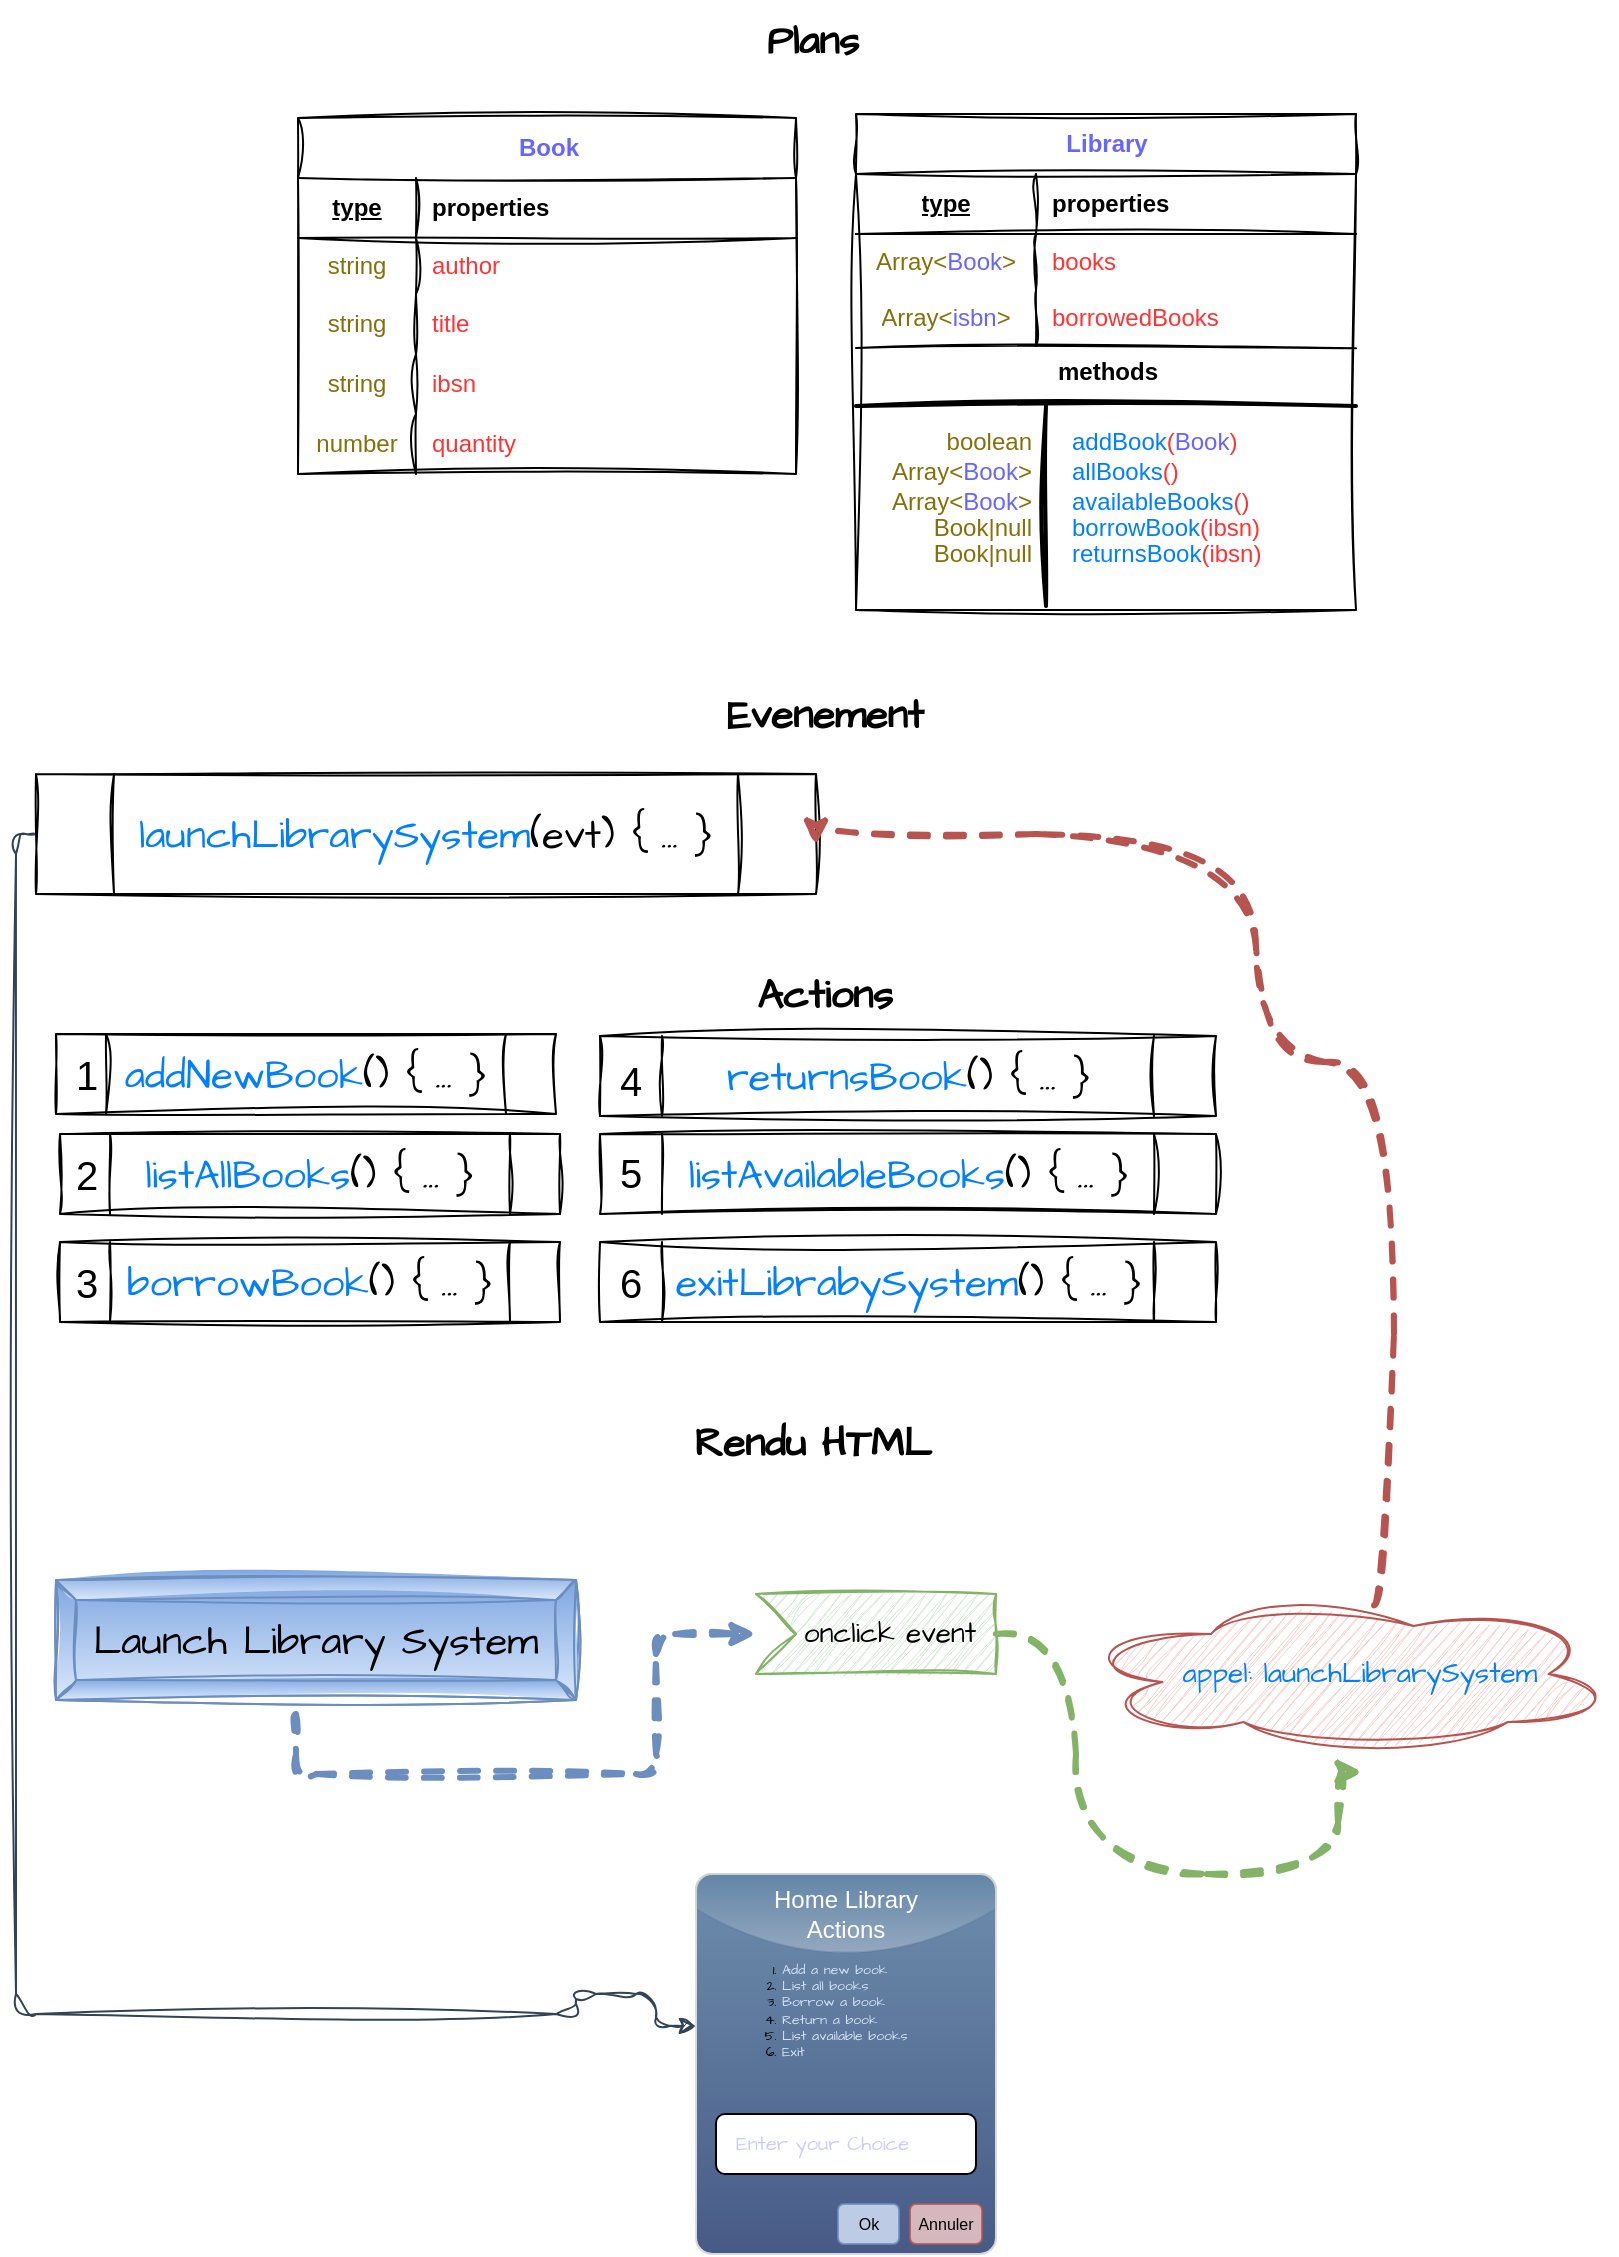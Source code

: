 <mxfile version="26.0.5">
  <diagram name="Page-1" id="LoJV06vB8Zq0_aZnyoDJ">
    <mxGraphModel dx="998" dy="1307" grid="1" gridSize="10" guides="1" tooltips="1" connect="1" arrows="1" fold="1" page="1" pageScale="1" pageWidth="827" pageHeight="1169" background="none" math="0" shadow="0">
      <root>
        <mxCell id="0" />
        <mxCell id="1" parent="0" />
        <mxCell id="UfdmuZ-kfko3vVcRpHzJ-1" value="&lt;font color=&quot;#6666ff&quot;&gt;Book&lt;/font&gt;" style="shape=table;startSize=30;container=1;collapsible=1;childLayout=tableLayout;fixedRows=1;rowLines=0;fontStyle=1;align=center;resizeLast=1;html=1;labelBackgroundColor=none;rounded=0;sketch=1;curveFitting=1;jiggle=2;movable=1;resizable=1;rotatable=1;deletable=1;editable=1;locked=0;connectable=1;" parent="1" vertex="1">
          <mxGeometry x="151" y="62" width="249" height="178" as="geometry">
            <mxRectangle x="41" y="42" width="70" height="30" as="alternateBounds" />
          </mxGeometry>
        </mxCell>
        <mxCell id="UfdmuZ-kfko3vVcRpHzJ-2" value="" style="shape=tableRow;horizontal=0;startSize=0;swimlaneHead=0;swimlaneBody=0;fillColor=none;collapsible=0;dropTarget=0;points=[[0,0.5],[1,0.5]];portConstraint=eastwest;top=0;left=0;right=0;bottom=1;labelBackgroundColor=none;rounded=0;sketch=1;curveFitting=1;jiggle=2;movable=1;resizable=1;rotatable=1;deletable=1;editable=1;locked=0;connectable=1;" parent="UfdmuZ-kfko3vVcRpHzJ-1" vertex="1">
          <mxGeometry y="30" width="249" height="30" as="geometry" />
        </mxCell>
        <mxCell id="UfdmuZ-kfko3vVcRpHzJ-3" value="type" style="shape=partialRectangle;connectable=1;fillColor=none;top=0;left=0;bottom=0;right=0;fontStyle=5;overflow=hidden;whiteSpace=wrap;html=1;labelBackgroundColor=none;rounded=0;sketch=1;curveFitting=1;jiggle=2;movable=1;resizable=1;rotatable=1;deletable=1;editable=1;locked=0;" parent="UfdmuZ-kfko3vVcRpHzJ-2" vertex="1">
          <mxGeometry width="59" height="30" as="geometry">
            <mxRectangle width="59" height="30" as="alternateBounds" />
          </mxGeometry>
        </mxCell>
        <mxCell id="UfdmuZ-kfko3vVcRpHzJ-4" value="properties" style="shape=partialRectangle;connectable=1;fillColor=none;top=0;left=0;bottom=0;right=0;align=left;spacingLeft=6;fontStyle=1;overflow=hidden;whiteSpace=wrap;html=1;labelBackgroundColor=none;rounded=0;sketch=1;curveFitting=1;jiggle=2;movable=1;resizable=1;rotatable=1;deletable=1;editable=1;locked=0;" parent="UfdmuZ-kfko3vVcRpHzJ-2" vertex="1">
          <mxGeometry x="59" width="190" height="30" as="geometry">
            <mxRectangle width="190" height="30" as="alternateBounds" />
          </mxGeometry>
        </mxCell>
        <mxCell id="UfdmuZ-kfko3vVcRpHzJ-5" value="" style="shape=tableRow;horizontal=0;startSize=0;swimlaneHead=0;swimlaneBody=0;fillColor=none;collapsible=0;dropTarget=0;points=[[0,0.5],[1,0.5]];portConstraint=eastwest;top=0;left=0;right=0;bottom=0;labelBackgroundColor=none;rounded=0;sketch=1;curveFitting=1;jiggle=2;movable=1;resizable=1;rotatable=1;deletable=1;editable=1;locked=0;connectable=1;" parent="UfdmuZ-kfko3vVcRpHzJ-1" vertex="1">
          <mxGeometry y="60" width="249" height="28" as="geometry" />
        </mxCell>
        <mxCell id="UfdmuZ-kfko3vVcRpHzJ-6" value="string" style="shape=partialRectangle;connectable=1;fillColor=none;top=0;left=0;bottom=0;right=0;editable=1;overflow=hidden;whiteSpace=wrap;html=1;labelBackgroundColor=none;rounded=0;sketch=1;curveFitting=1;jiggle=2;fontColor=#85700B;movable=1;resizable=1;rotatable=1;deletable=1;locked=0;" parent="UfdmuZ-kfko3vVcRpHzJ-5" vertex="1">
          <mxGeometry width="59" height="28" as="geometry">
            <mxRectangle width="59" height="28" as="alternateBounds" />
          </mxGeometry>
        </mxCell>
        <mxCell id="UfdmuZ-kfko3vVcRpHzJ-7" value="author" style="shape=partialRectangle;connectable=1;fillColor=none;top=0;left=0;bottom=0;right=0;align=left;spacingLeft=6;overflow=hidden;whiteSpace=wrap;html=1;labelBackgroundColor=none;rounded=0;sketch=1;curveFitting=1;jiggle=2;fontColor=#FF3333;movable=1;resizable=1;rotatable=1;deletable=1;editable=1;locked=0;" parent="UfdmuZ-kfko3vVcRpHzJ-5" vertex="1">
          <mxGeometry x="59" width="190" height="28" as="geometry">
            <mxRectangle width="190" height="28" as="alternateBounds" />
          </mxGeometry>
        </mxCell>
        <mxCell id="UfdmuZ-kfko3vVcRpHzJ-8" value="" style="shape=tableRow;horizontal=0;startSize=0;swimlaneHead=0;swimlaneBody=0;fillColor=none;collapsible=0;dropTarget=0;points=[[0,0.5],[1,0.5]];portConstraint=eastwest;top=0;left=0;right=0;bottom=0;labelBackgroundColor=none;rounded=0;sketch=1;curveFitting=1;jiggle=2;movable=1;resizable=1;rotatable=1;deletable=1;editable=1;locked=0;connectable=1;" parent="UfdmuZ-kfko3vVcRpHzJ-1" vertex="1">
          <mxGeometry y="88" width="249" height="30" as="geometry" />
        </mxCell>
        <mxCell id="UfdmuZ-kfko3vVcRpHzJ-9" value="string" style="shape=partialRectangle;connectable=1;fillColor=none;top=0;left=0;bottom=0;right=0;editable=1;overflow=hidden;whiteSpace=wrap;html=1;labelBackgroundColor=none;rounded=0;sketch=1;curveFitting=1;jiggle=2;fontColor=#85700B;movable=1;resizable=1;rotatable=1;deletable=1;locked=0;" parent="UfdmuZ-kfko3vVcRpHzJ-8" vertex="1">
          <mxGeometry width="59" height="30" as="geometry">
            <mxRectangle width="59" height="30" as="alternateBounds" />
          </mxGeometry>
        </mxCell>
        <mxCell id="UfdmuZ-kfko3vVcRpHzJ-10" value="title" style="shape=partialRectangle;connectable=1;fillColor=none;top=0;left=0;bottom=0;right=0;align=left;spacingLeft=6;overflow=hidden;whiteSpace=wrap;html=1;labelBackgroundColor=none;rounded=0;sketch=1;curveFitting=1;jiggle=2;fontColor=#FF3333;movable=1;resizable=1;rotatable=1;deletable=1;editable=1;locked=0;" parent="UfdmuZ-kfko3vVcRpHzJ-8" vertex="1">
          <mxGeometry x="59" width="190" height="30" as="geometry">
            <mxRectangle width="190" height="30" as="alternateBounds" />
          </mxGeometry>
        </mxCell>
        <mxCell id="UfdmuZ-kfko3vVcRpHzJ-11" value="" style="shape=tableRow;horizontal=0;startSize=0;swimlaneHead=0;swimlaneBody=0;fillColor=none;collapsible=0;dropTarget=0;points=[[0,0.5],[1,0.5]];portConstraint=eastwest;top=0;left=0;right=0;bottom=0;labelBackgroundColor=none;rounded=0;sketch=1;curveFitting=1;jiggle=2;movable=1;resizable=1;rotatable=1;deletable=1;editable=1;locked=0;connectable=1;" parent="UfdmuZ-kfko3vVcRpHzJ-1" vertex="1">
          <mxGeometry y="118" width="249" height="30" as="geometry" />
        </mxCell>
        <mxCell id="UfdmuZ-kfko3vVcRpHzJ-12" value="string" style="shape=partialRectangle;connectable=1;fillColor=none;top=0;left=0;bottom=0;right=0;editable=1;overflow=hidden;whiteSpace=wrap;html=1;labelBackgroundColor=none;rounded=0;sketch=1;curveFitting=1;jiggle=2;fontColor=#85700B;movable=1;resizable=1;rotatable=1;deletable=1;locked=0;" parent="UfdmuZ-kfko3vVcRpHzJ-11" vertex="1">
          <mxGeometry width="59" height="30" as="geometry">
            <mxRectangle width="59" height="30" as="alternateBounds" />
          </mxGeometry>
        </mxCell>
        <mxCell id="UfdmuZ-kfko3vVcRpHzJ-13" value="ibsn" style="shape=partialRectangle;connectable=1;fillColor=none;top=0;left=0;bottom=0;right=0;align=left;spacingLeft=6;overflow=hidden;whiteSpace=wrap;html=1;labelBackgroundColor=none;rounded=0;sketch=1;curveFitting=1;jiggle=2;fontColor=#FF3333;movable=1;resizable=1;rotatable=1;deletable=1;editable=1;locked=0;" parent="UfdmuZ-kfko3vVcRpHzJ-11" vertex="1">
          <mxGeometry x="59" width="190" height="30" as="geometry">
            <mxRectangle width="190" height="30" as="alternateBounds" />
          </mxGeometry>
        </mxCell>
        <mxCell id="_KzcsDqLBfkPiRLrWXV--6" style="shape=tableRow;horizontal=0;startSize=0;swimlaneHead=0;swimlaneBody=0;fillColor=none;collapsible=0;dropTarget=0;points=[[0,0.5],[1,0.5]];portConstraint=eastwest;top=0;left=0;right=0;bottom=0;labelBackgroundColor=none;rounded=0;sketch=1;curveFitting=1;jiggle=2;movable=1;resizable=1;rotatable=1;deletable=1;editable=1;locked=0;connectable=1;" parent="UfdmuZ-kfko3vVcRpHzJ-1" vertex="1">
          <mxGeometry y="148" width="249" height="30" as="geometry" />
        </mxCell>
        <mxCell id="_KzcsDqLBfkPiRLrWXV--7" value="number" style="shape=partialRectangle;connectable=1;fillColor=none;top=0;left=0;bottom=0;right=0;editable=1;overflow=hidden;whiteSpace=wrap;html=1;labelBackgroundColor=none;rounded=0;sketch=1;curveFitting=1;jiggle=2;fontColor=#85700B;movable=1;resizable=1;rotatable=1;deletable=1;locked=0;" parent="_KzcsDqLBfkPiRLrWXV--6" vertex="1">
          <mxGeometry width="59" height="30" as="geometry">
            <mxRectangle width="59" height="30" as="alternateBounds" />
          </mxGeometry>
        </mxCell>
        <mxCell id="_KzcsDqLBfkPiRLrWXV--8" value="quantity" style="shape=partialRectangle;connectable=1;fillColor=none;top=0;left=0;bottom=0;right=0;align=left;spacingLeft=6;overflow=hidden;whiteSpace=wrap;html=1;labelBackgroundColor=none;rounded=0;sketch=1;curveFitting=1;jiggle=2;fontColor=#FF3333;movable=1;resizable=1;rotatable=1;deletable=1;editable=1;locked=0;" parent="_KzcsDqLBfkPiRLrWXV--6" vertex="1">
          <mxGeometry x="59" width="190" height="30" as="geometry">
            <mxRectangle width="190" height="30" as="alternateBounds" />
          </mxGeometry>
        </mxCell>
        <mxCell id="UfdmuZ-kfko3vVcRpHzJ-14" value="&lt;font color=&quot;#6666ff&quot;&gt;Library&lt;/font&gt;" style="shape=table;startSize=30;container=1;collapsible=1;childLayout=tableLayout;fixedRows=1;rowLines=0;fontStyle=1;align=center;resizeLast=1;html=1;labelBackgroundColor=none;rounded=0;sketch=1;curveFitting=1;jiggle=2;movable=1;resizable=1;rotatable=1;deletable=1;editable=1;locked=0;connectable=1;" parent="1" vertex="1">
          <mxGeometry x="430" y="60" width="250" height="248" as="geometry">
            <mxRectangle x="41" y="42" width="70" height="30" as="alternateBounds" />
          </mxGeometry>
        </mxCell>
        <mxCell id="UfdmuZ-kfko3vVcRpHzJ-15" value="" style="shape=tableRow;horizontal=0;startSize=0;swimlaneHead=0;swimlaneBody=0;fillColor=none;collapsible=0;dropTarget=0;points=[[0,0.5],[1,0.5]];portConstraint=eastwest;top=0;left=0;right=0;bottom=1;labelBackgroundColor=none;rounded=0;sketch=1;curveFitting=1;jiggle=2;movable=1;resizable=1;rotatable=1;deletable=1;editable=1;locked=0;connectable=1;" parent="UfdmuZ-kfko3vVcRpHzJ-14" vertex="1">
          <mxGeometry y="30" width="250" height="30" as="geometry" />
        </mxCell>
        <mxCell id="UfdmuZ-kfko3vVcRpHzJ-16" value="type" style="shape=partialRectangle;connectable=1;fillColor=none;top=0;left=0;bottom=0;right=0;fontStyle=5;overflow=hidden;whiteSpace=wrap;html=1;labelBackgroundColor=none;rounded=0;sketch=1;curveFitting=1;jiggle=2;movable=1;resizable=1;rotatable=1;deletable=1;editable=1;locked=0;" parent="UfdmuZ-kfko3vVcRpHzJ-15" vertex="1">
          <mxGeometry width="90" height="30" as="geometry">
            <mxRectangle width="90" height="30" as="alternateBounds" />
          </mxGeometry>
        </mxCell>
        <mxCell id="UfdmuZ-kfko3vVcRpHzJ-17" value="properties" style="shape=partialRectangle;connectable=1;fillColor=none;top=0;left=0;bottom=0;right=0;align=left;spacingLeft=6;fontStyle=1;overflow=hidden;whiteSpace=wrap;html=1;labelBackgroundColor=none;rounded=0;sketch=1;curveFitting=1;jiggle=2;movable=1;resizable=1;rotatable=1;deletable=1;editable=1;locked=0;" parent="UfdmuZ-kfko3vVcRpHzJ-15" vertex="1">
          <mxGeometry x="90" width="160" height="30" as="geometry">
            <mxRectangle width="160" height="30" as="alternateBounds" />
          </mxGeometry>
        </mxCell>
        <mxCell id="UfdmuZ-kfko3vVcRpHzJ-18" value="" style="shape=tableRow;horizontal=0;startSize=0;swimlaneHead=0;swimlaneBody=0;fillColor=none;collapsible=0;dropTarget=0;points=[[0,0.5],[1,0.5]];portConstraint=eastwest;top=0;left=0;right=0;bottom=0;labelBackgroundColor=none;rounded=0;sketch=1;curveFitting=1;jiggle=2;movable=1;resizable=1;rotatable=1;deletable=1;editable=1;locked=0;connectable=1;" parent="UfdmuZ-kfko3vVcRpHzJ-14" vertex="1">
          <mxGeometry y="60" width="250" height="28" as="geometry" />
        </mxCell>
        <mxCell id="UfdmuZ-kfko3vVcRpHzJ-19" value="&lt;font color=&quot;#85700b&quot;&gt;Array&amp;lt;&lt;/font&gt;&lt;font color=&quot;#6666ff&quot;&gt;Book&lt;/font&gt;&lt;font color=&quot;#85700b&quot;&gt;&amp;gt;&lt;/font&gt;" style="shape=partialRectangle;connectable=1;fillColor=none;top=0;left=0;bottom=0;right=0;editable=1;overflow=hidden;whiteSpace=wrap;html=1;labelBackgroundColor=none;rounded=0;sketch=1;curveFitting=1;jiggle=2;movable=1;resizable=1;rotatable=1;deletable=1;locked=0;" parent="UfdmuZ-kfko3vVcRpHzJ-18" vertex="1">
          <mxGeometry width="90" height="28" as="geometry">
            <mxRectangle width="90" height="28" as="alternateBounds" />
          </mxGeometry>
        </mxCell>
        <mxCell id="UfdmuZ-kfko3vVcRpHzJ-20" value="books" style="shape=partialRectangle;connectable=1;fillColor=none;top=0;left=0;bottom=0;right=0;align=left;spacingLeft=6;overflow=hidden;whiteSpace=wrap;html=1;labelBackgroundColor=none;rounded=0;sketch=1;curveFitting=1;jiggle=2;fontColor=#FF3333;movable=1;resizable=1;rotatable=1;deletable=1;editable=1;locked=0;" parent="UfdmuZ-kfko3vVcRpHzJ-18" vertex="1">
          <mxGeometry x="90" width="160" height="28" as="geometry">
            <mxRectangle width="160" height="28" as="alternateBounds" />
          </mxGeometry>
        </mxCell>
        <mxCell id="BadwWwT9_IGUflBl-c6b-5" style="shape=tableRow;horizontal=0;startSize=0;swimlaneHead=0;swimlaneBody=0;fillColor=none;collapsible=0;dropTarget=0;points=[[0,0.5],[1,0.5]];portConstraint=eastwest;top=0;left=0;right=0;bottom=0;labelBackgroundColor=none;rounded=0;sketch=1;curveFitting=1;jiggle=2;movable=1;resizable=1;rotatable=1;deletable=1;editable=1;locked=0;connectable=1;" vertex="1" parent="UfdmuZ-kfko3vVcRpHzJ-14">
          <mxGeometry y="88" width="250" height="28" as="geometry" />
        </mxCell>
        <mxCell id="BadwWwT9_IGUflBl-c6b-6" value="&lt;font color=&quot;#85700b&quot;&gt;Array&amp;lt;&lt;/font&gt;&lt;font color=&quot;#6666ff&quot;&gt;isbn&lt;/font&gt;&lt;font color=&quot;#85700b&quot;&gt;&amp;gt;&lt;/font&gt;" style="shape=partialRectangle;connectable=1;fillColor=none;top=0;left=0;bottom=0;right=0;editable=1;overflow=hidden;whiteSpace=wrap;html=1;labelBackgroundColor=none;rounded=0;sketch=1;curveFitting=1;jiggle=2;movable=1;resizable=1;rotatable=1;deletable=1;locked=0;" vertex="1" parent="BadwWwT9_IGUflBl-c6b-5">
          <mxGeometry width="90" height="28" as="geometry">
            <mxRectangle width="90" height="28" as="alternateBounds" />
          </mxGeometry>
        </mxCell>
        <mxCell id="BadwWwT9_IGUflBl-c6b-7" value="borrowedBooks" style="shape=partialRectangle;connectable=1;fillColor=none;top=0;left=0;bottom=0;right=0;align=left;spacingLeft=6;overflow=hidden;whiteSpace=wrap;html=1;labelBackgroundColor=none;rounded=0;sketch=1;curveFitting=1;jiggle=2;fontColor=#FF3333;movable=1;resizable=1;rotatable=1;deletable=1;editable=1;locked=0;" vertex="1" parent="BadwWwT9_IGUflBl-c6b-5">
          <mxGeometry x="90" width="160" height="28" as="geometry">
            <mxRectangle width="160" height="28" as="alternateBounds" />
          </mxGeometry>
        </mxCell>
        <mxCell id="UfdmuZ-kfko3vVcRpHzJ-37" value="" style="endArrow=none;html=1;rounded=0;sketch=1;hachureGap=4;jiggle=2;curveFitting=1;fontFamily=Architects Daughter;fontSource=https%3A%2F%2Ffonts.googleapis.com%2Fcss%3Ffamily%3DArchitects%2BDaughter;fontSize=16;entryX=1;entryY=1.076;entryDx=0;entryDy=0;entryPerimeter=0;movable=1;resizable=1;rotatable=1;deletable=1;editable=1;locked=0;connectable=1;" parent="1" edge="1">
          <mxGeometry width="50" height="50" relative="1" as="geometry">
            <mxPoint x="430" y="177" as="sourcePoint" />
            <mxPoint x="680" y="177.128" as="targetPoint" />
          </mxGeometry>
        </mxCell>
        <mxCell id="UfdmuZ-kfko3vVcRpHzJ-40" value="methods" style="shape=partialRectangle;connectable=1;fillColor=none;top=0;left=0;bottom=0;right=0;align=center;spacingLeft=6;fontStyle=1;overflow=hidden;whiteSpace=wrap;html=1;labelBackgroundColor=none;rounded=0;sketch=1;curveFitting=1;jiggle=2;movable=1;resizable=1;rotatable=1;deletable=1;editable=1;locked=0;" parent="1" vertex="1">
          <mxGeometry x="428" y="174" width="250" height="30" as="geometry">
            <mxRectangle width="209" height="30" as="alternateBounds" />
          </mxGeometry>
        </mxCell>
        <mxCell id="UfdmuZ-kfko3vVcRpHzJ-46" value="" style="line;strokeWidth=2;html=1;sketch=1;hachureGap=4;jiggle=2;curveFitting=1;fontFamily=Architects Daughter;fontSource=https%3A%2F%2Ffonts.googleapis.com%2Fcss%3Ffamily%3DArchitects%2BDaughter;fontSize=20;movable=1;resizable=1;rotatable=1;deletable=1;editable=1;locked=0;connectable=1;" parent="1" vertex="1">
          <mxGeometry x="430" y="201" width="250" height="10" as="geometry" />
        </mxCell>
        <mxCell id="UfdmuZ-kfko3vVcRpHzJ-55" value="&lt;font color=&quot;#85700b&quot;&gt;boolean&lt;/font&gt;" style="shape=partialRectangle;connectable=1;fillColor=none;top=0;left=0;bottom=0;right=0;editable=1;overflow=hidden;whiteSpace=wrap;html=1;labelBackgroundColor=none;rounded=0;sketch=1;curveFitting=1;jiggle=2;align=right;strokeColor=default;aspect=fixed;movable=1;resizable=1;rotatable=1;deletable=1;locked=0;" parent="1" vertex="1">
          <mxGeometry x="430" y="214" width="90" height="20" as="geometry">
            <mxRectangle width="90" height="28" as="alternateBounds" />
          </mxGeometry>
        </mxCell>
        <mxCell id="UfdmuZ-kfko3vVcRpHzJ-56" value="&lt;font color=&quot;#007fff&quot;&gt;addBook&lt;/font&gt;(&lt;font color=&quot;#6666ff&quot;&gt;Book&lt;/font&gt;)" style="shape=partialRectangle;connectable=1;fillColor=none;top=0;left=0;bottom=0;right=0;align=left;spacingLeft=6;overflow=hidden;whiteSpace=wrap;html=1;labelBackgroundColor=none;rounded=0;sketch=1;curveFitting=1;jiggle=2;fontColor=#FF3333;strokeColor=default;aspect=fixed;movable=1;resizable=1;rotatable=1;deletable=1;editable=1;locked=0;" parent="1" vertex="1">
          <mxGeometry x="530" y="214" width="150" height="20" as="geometry">
            <mxRectangle width="210" height="28" as="alternateBounds" />
          </mxGeometry>
        </mxCell>
        <mxCell id="UfdmuZ-kfko3vVcRpHzJ-57" value="" style="line;strokeWidth=2;direction=south;html=1;sketch=1;hachureGap=4;jiggle=2;curveFitting=1;fontFamily=Architects Daughter;fontSource=https%3A%2F%2Ffonts.googleapis.com%2Fcss%3Ffamily%3DArchitects%2BDaughter;fontSize=20;movable=1;resizable=1;rotatable=1;deletable=1;editable=1;locked=0;connectable=1;" parent="1" vertex="1">
          <mxGeometry x="520" y="206" width="10" height="100" as="geometry" />
        </mxCell>
        <mxCell id="UfdmuZ-kfko3vVcRpHzJ-58" value="&lt;font color=&quot;#85700b&quot;&gt;Array&amp;lt;&lt;/font&gt;&lt;font color=&quot;#6666ff&quot;&gt;Book&lt;/font&gt;&lt;font color=&quot;#85700b&quot;&gt;&amp;gt;&lt;/font&gt;" style="shape=partialRectangle;connectable=1;fillColor=none;top=0;left=0;bottom=0;right=0;editable=1;overflow=hidden;whiteSpace=wrap;html=1;labelBackgroundColor=none;rounded=0;sketch=1;curveFitting=1;jiggle=2;align=right;strokeColor=default;aspect=fixed;movable=1;resizable=1;rotatable=1;deletable=1;locked=0;" parent="1" vertex="1">
          <mxGeometry x="430" y="229" width="90" height="20" as="geometry">
            <mxRectangle width="90" height="28" as="alternateBounds" />
          </mxGeometry>
        </mxCell>
        <mxCell id="UfdmuZ-kfko3vVcRpHzJ-59" value="&lt;font color=&quot;#007fff&quot;&gt;allBooks&lt;/font&gt;()" style="shape=partialRectangle;connectable=1;fillColor=none;top=0;left=0;bottom=0;right=0;align=left;spacingLeft=6;overflow=hidden;whiteSpace=wrap;html=1;labelBackgroundColor=none;rounded=0;sketch=1;curveFitting=1;jiggle=2;fontColor=#FF3333;strokeColor=default;aspect=fixed;movable=1;resizable=1;rotatable=1;deletable=1;editable=1;locked=0;" parent="1" vertex="1">
          <mxGeometry x="530" y="229" width="150" height="20" as="geometry">
            <mxRectangle width="210" height="28" as="alternateBounds" />
          </mxGeometry>
        </mxCell>
        <mxCell id="UfdmuZ-kfko3vVcRpHzJ-60" value="&lt;font color=&quot;#85700b&quot;&gt;Book|null&lt;/font&gt;" style="shape=partialRectangle;connectable=1;fillColor=none;top=0;left=0;bottom=0;right=0;editable=1;overflow=hidden;whiteSpace=wrap;html=1;labelBackgroundColor=none;rounded=0;sketch=1;curveFitting=1;jiggle=2;align=right;strokeColor=default;aspect=fixed;movable=1;resizable=1;rotatable=1;deletable=1;locked=0;" parent="1" vertex="1">
          <mxGeometry x="430" y="257" width="90" height="20" as="geometry">
            <mxRectangle width="90" height="28" as="alternateBounds" />
          </mxGeometry>
        </mxCell>
        <mxCell id="UfdmuZ-kfko3vVcRpHzJ-61" value="&lt;font color=&quot;#007fff&quot;&gt;borrowBook&lt;/font&gt;(ibsn)" style="shape=partialRectangle;connectable=1;fillColor=none;top=0;left=0;bottom=0;right=0;align=left;spacingLeft=6;overflow=hidden;whiteSpace=wrap;html=1;labelBackgroundColor=none;rounded=0;sketch=1;curveFitting=1;jiggle=2;fontColor=#FF3333;strokeColor=default;aspect=fixed;movable=1;resizable=1;rotatable=1;deletable=1;editable=1;locked=0;" parent="1" vertex="1">
          <mxGeometry x="530" y="257" width="150" height="20" as="geometry">
            <mxRectangle width="210" height="28" as="alternateBounds" />
          </mxGeometry>
        </mxCell>
        <mxCell id="UfdmuZ-kfko3vVcRpHzJ-62" value="&lt;font color=&quot;#85700b&quot;&gt;Book|null&lt;/font&gt;" style="shape=partialRectangle;connectable=1;fillColor=none;top=0;left=0;bottom=0;right=0;editable=1;overflow=hidden;whiteSpace=wrap;html=1;labelBackgroundColor=none;rounded=0;sketch=1;curveFitting=1;jiggle=2;align=right;strokeColor=default;aspect=fixed;movable=1;resizable=1;rotatable=1;deletable=1;locked=0;" parent="1" vertex="1">
          <mxGeometry x="430" y="270" width="90" height="20" as="geometry">
            <mxRectangle width="90" height="28" as="alternateBounds" />
          </mxGeometry>
        </mxCell>
        <mxCell id="UfdmuZ-kfko3vVcRpHzJ-63" value="&lt;font color=&quot;#007fff&quot;&gt;returnsBook&lt;/font&gt;(ibsn)" style="shape=partialRectangle;connectable=1;fillColor=none;top=0;left=0;bottom=0;right=0;align=left;spacingLeft=6;overflow=hidden;whiteSpace=wrap;html=1;labelBackgroundColor=none;rounded=0;sketch=1;curveFitting=1;jiggle=2;fontColor=#FF3333;strokeColor=default;aspect=fixed;movable=1;resizable=1;rotatable=1;deletable=1;editable=1;locked=0;" parent="1" vertex="1">
          <mxGeometry x="530" y="270" width="150" height="20" as="geometry">
            <mxRectangle width="210" height="28" as="alternateBounds" />
          </mxGeometry>
        </mxCell>
        <mxCell id="UfdmuZ-kfko3vVcRpHzJ-65" value="&lt;font color=&quot;#85700b&quot;&gt;Array&amp;lt;&lt;/font&gt;&lt;font color=&quot;#6666ff&quot;&gt;Book&lt;/font&gt;&lt;font color=&quot;#85700b&quot;&gt;&amp;gt;&lt;/font&gt;" style="shape=partialRectangle;connectable=1;fillColor=none;top=0;left=0;bottom=0;right=0;editable=1;overflow=hidden;whiteSpace=wrap;html=1;labelBackgroundColor=none;rounded=0;sketch=1;curveFitting=1;jiggle=2;align=right;strokeColor=default;aspect=fixed;movable=1;resizable=1;rotatable=1;deletable=1;locked=0;" parent="1" vertex="1">
          <mxGeometry x="430" y="244" width="90" height="20" as="geometry">
            <mxRectangle width="90" height="28" as="alternateBounds" />
          </mxGeometry>
        </mxCell>
        <mxCell id="UfdmuZ-kfko3vVcRpHzJ-66" value="&lt;font color=&quot;#007fff&quot;&gt;availableBooks&lt;/font&gt;()" style="shape=partialRectangle;connectable=1;fillColor=none;top=0;left=0;bottom=0;right=0;align=left;spacingLeft=6;overflow=hidden;whiteSpace=wrap;html=1;labelBackgroundColor=none;rounded=0;sketch=1;curveFitting=1;jiggle=2;fontColor=#FF3333;strokeColor=default;aspect=fixed;movable=1;resizable=1;rotatable=1;deletable=1;editable=1;locked=0;" parent="1" vertex="1">
          <mxGeometry x="530" y="244" width="150" height="20" as="geometry">
            <mxRectangle width="210" height="28" as="alternateBounds" />
          </mxGeometry>
        </mxCell>
        <mxCell id="UfdmuZ-kfko3vVcRpHzJ-119" value="" style="edgeStyle=orthogonalEdgeStyle;rounded=1;sketch=1;hachureGap=4;jiggle=2;curveFitting=1;orthogonalLoop=1;jettySize=auto;html=1;fontFamily=Architects Daughter;fontSource=https%3A%2F%2Ffonts.googleapis.com%2Fcss%3Ffamily%3DArchitects%2BDaughter;fontSize=16;dashed=1;strokeWidth=3;fillColor=#dae8fc;strokeColor=#6c8ebf;" parent="1" target="UfdmuZ-kfko3vVcRpHzJ-111" edge="1">
          <mxGeometry relative="1" as="geometry">
            <mxPoint x="150.0" y="860" as="sourcePoint" />
            <Array as="points">
              <mxPoint x="150" y="890" />
              <mxPoint x="330" y="890" />
              <mxPoint x="330" y="820" />
            </Array>
          </mxGeometry>
        </mxCell>
        <mxCell id="UfdmuZ-kfko3vVcRpHzJ-72" value="Launch Library System" style="labelPosition=center;verticalLabelPosition=middle;align=center;html=1;shape=mxgraph.basic.button;dx=10;whiteSpace=wrap;hachureGap=4;fontFamily=Architects Daughter;fontSource=https%3A%2F%2Ffonts.googleapis.com%2Fcss%3Ffamily%3DArchitects%2BDaughter;fontSize=20;flipH=1;flipV=1;sketch=1;curveFitting=1;jiggle=2;shadow=0;fixedWidth=0;resizeWidth=0;fillColor=#dae8fc;gradientColor=#7ea6e0;strokeColor=#6c8ebf;" parent="1" vertex="1">
          <mxGeometry x="30" y="793" width="260" height="60" as="geometry" />
        </mxCell>
        <mxCell id="UfdmuZ-kfko3vVcRpHzJ-73" value="Plans" style="text;html=1;align=center;verticalAlign=middle;resizable=0;points=[];autosize=1;strokeColor=none;fillColor=none;fontSize=20;fontFamily=Architects Daughter;fontStyle=1" parent="1" vertex="1">
          <mxGeometry x="373" y="3" width="70" height="40" as="geometry" />
        </mxCell>
        <mxCell id="UfdmuZ-kfko3vVcRpHzJ-76" value="Rendu HTML" style="text;html=1;align=center;verticalAlign=middle;resizable=0;points=[];autosize=1;strokeColor=none;fillColor=none;fontSize=20;fontFamily=Architects Daughter;fontStyle=1" parent="1" vertex="1">
          <mxGeometry x="333" y="704" width="150" height="40" as="geometry" />
        </mxCell>
        <mxCell id="UfdmuZ-kfko3vVcRpHzJ-123" value="" style="edgeStyle=orthogonalEdgeStyle;sketch=1;hachureGap=4;jiggle=2;curveFitting=1;orthogonalLoop=1;jettySize=auto;html=1;fontFamily=Architects Daughter;fontSource=https%3A%2F%2Ffonts.googleapis.com%2Fcss%3Ffamily%3DArchitects%2BDaughter;fontSize=16;curved=1;dashed=1;strokeWidth=3;entryX=0.53;entryY=0.988;entryDx=0;entryDy=0;entryPerimeter=0;fillColor=#d5e8d4;strokeColor=#82b366;" parent="1" source="UfdmuZ-kfko3vVcRpHzJ-111" edge="1">
          <mxGeometry relative="1" as="geometry">
            <mxPoint x="683.1" y="889.04" as="targetPoint" />
            <Array as="points">
              <mxPoint x="540" y="820" />
              <mxPoint x="540" y="940" />
              <mxPoint x="671" y="940" />
              <mxPoint x="671" y="889" />
            </Array>
          </mxGeometry>
        </mxCell>
        <mxCell id="UfdmuZ-kfko3vVcRpHzJ-111" value="onclick event" style="html=1;shape=mxgraph.infographic.ribbonSimple;notch1=20;notch2=0;align=center;verticalAlign=middle;fontSize=14;fontStyle=0;fillColor=#d5e8d4;flipH=0;spacingRight=0;spacingLeft=14;whiteSpace=wrap;sketch=1;hachureGap=4;jiggle=2;curveFitting=1;fontFamily=Architects Daughter;fontSource=https%3A%2F%2Ffonts.googleapis.com%2Fcss%3Ffamily%3DArchitects%2BDaughter;strokeColor=#82b366;" parent="1" vertex="1">
          <mxGeometry x="380" y="800" width="120" height="40" as="geometry" />
        </mxCell>
        <mxCell id="UfdmuZ-kfko3vVcRpHzJ-122" value="&lt;font color=&quot;#007fff&quot;&gt;appel: launchLibrarySystem&lt;/font&gt;" style="ellipse;shape=cloud;whiteSpace=wrap;html=1;fontSize=14;fontFamily=Architects Daughter;fillColor=#f8cecc;strokeColor=#b85450;fontStyle=0;spacingRight=0;spacingLeft=14;sketch=1;hachureGap=4;jiggle=2;curveFitting=1;fontSource=https%3A%2F%2Ffonts.googleapis.com%2Fcss%3Ffamily%3DArchitects%2BDaughter;" parent="1" vertex="1">
          <mxGeometry x="540" y="800" width="270" height="80" as="geometry" />
        </mxCell>
        <mxCell id="UfdmuZ-kfko3vVcRpHzJ-135" value="Evenement" style="text;html=1;align=center;verticalAlign=middle;resizable=0;points=[];autosize=1;strokeColor=none;fillColor=none;fontSize=20;fontFamily=Architects Daughter;fontStyle=1" parent="1" vertex="1">
          <mxGeometry x="349" y="340" width="130" height="40" as="geometry" />
        </mxCell>
        <mxCell id="UfdmuZ-kfko3vVcRpHzJ-161" value="" style="edgeStyle=orthogonalEdgeStyle;rounded=1;sketch=1;hachureGap=4;jiggle=2;curveFitting=1;orthogonalLoop=1;jettySize=auto;html=1;fontFamily=Architects Daughter;fontSource=https%3A%2F%2Ffonts.googleapis.com%2Fcss%3Ffamily%3DArchitects%2BDaughter;fontSize=16;exitX=0;exitY=0.5;exitDx=0;exitDy=0;entryX=0;entryY=0.4;entryDx=0;entryDy=0;entryPerimeter=0;fillColor=#647687;strokeColor=#314354;" parent="1" source="UfdmuZ-kfko3vVcRpHzJ-136" target="UfdmuZ-kfko3vVcRpHzJ-153" edge="1">
          <mxGeometry relative="1" as="geometry">
            <mxPoint x="10" y="420" as="sourcePoint" />
            <mxPoint x="320" y="910" as="targetPoint" />
            <Array as="points">
              <mxPoint x="10" y="420" />
              <mxPoint x="10" y="1010" />
              <mxPoint x="290" y="1010" />
              <mxPoint x="290" y="1000" />
              <mxPoint x="330" y="1000" />
            </Array>
          </mxGeometry>
        </mxCell>
        <mxCell id="UfdmuZ-kfko3vVcRpHzJ-136" value="&lt;font color=&quot;#007fff&quot;&gt;launchLibrarySystem&lt;/font&gt;(evt) { ... }" style="shape=process;whiteSpace=wrap;html=1;backgroundOutline=1;sketch=1;hachureGap=4;jiggle=2;curveFitting=1;fontFamily=Architects Daughter;fontSource=https%3A%2F%2Ffonts.googleapis.com%2Fcss%3Ffamily%3DArchitects%2BDaughter;fontSize=20;" parent="1" vertex="1">
          <mxGeometry x="20" y="390" width="390" height="60" as="geometry" />
        </mxCell>
        <mxCell id="UfdmuZ-kfko3vVcRpHzJ-144" value="" style="edgeStyle=orthogonalEdgeStyle;sketch=1;hachureGap=4;jiggle=2;curveFitting=1;orthogonalLoop=1;jettySize=auto;html=1;fontFamily=Architects Daughter;fontSource=https%3A%2F%2Ffonts.googleapis.com%2Fcss%3Ffamily%3DArchitects%2BDaughter;fontSize=16;curved=1;dashed=1;strokeWidth=3;exitX=0.552;exitY=0.071;exitDx=0;exitDy=0;exitPerimeter=0;entryX=1;entryY=0.594;entryDx=0;entryDy=0;entryPerimeter=0;fillColor=#f8cecc;strokeColor=#b85450;" parent="1" source="UfdmuZ-kfko3vVcRpHzJ-122" target="UfdmuZ-kfko3vVcRpHzJ-136" edge="1">
          <mxGeometry relative="1" as="geometry">
            <mxPoint x="540" y="404" as="sourcePoint" />
            <mxPoint x="630" y="334" as="targetPoint" />
            <Array as="points">
              <mxPoint x="699" y="534" />
              <mxPoint x="630" y="534" />
              <mxPoint x="630" y="420" />
              <mxPoint x="410" y="420" />
            </Array>
          </mxGeometry>
        </mxCell>
        <mxCell id="UfdmuZ-kfko3vVcRpHzJ-153" value="" style="html=1;shadow=0;dashed=0;shape=mxgraph.ios.fancyRRect;rSize=8;strokeColor=#dddddd;fillColor=#497198;gradientColor=#193168;opacity=80;fontColor=#ffffff;fontSize=8;whiteSpace=wrap;align=center;sketch=0;hachureGap=4;pointerEvents=0;fontFamily=Helvetica;jiggle=2;curveFitting=1;fontSource=https%3A%2F%2Ffonts.googleapis.com%2Fcss%3Ffamily%3DArchitects%2BDaughter;" parent="1" vertex="1">
          <mxGeometry x="350" y="940" width="150" height="190" as="geometry" />
        </mxCell>
        <mxCell id="UfdmuZ-kfko3vVcRpHzJ-154" value="&lt;br&gt;Home Library&lt;br&gt;Actions" style="html=1;shadow=0;dashed=0;shape=mxgraph.ios.anchor;fontSize=12;fontColor=#ffffff;whiteSpace=wrap;resizeWidth=1;sketch=0;hachureGap=4;pointerEvents=0;fontFamily=Helvetica;jiggle=2;curveFitting=1;fontSource=https%3A%2F%2Ffonts.googleapis.com%2Fcss%3Ffamily%3DArchitects%2BDaughter;" parent="UfdmuZ-kfko3vVcRpHzJ-153" vertex="1">
          <mxGeometry width="150" height="25" relative="1" as="geometry" />
        </mxCell>
        <mxCell id="UfdmuZ-kfko3vVcRpHzJ-155" value="Ok" style="html=1;shadow=0;dashed=0;shape=mxgraph.ios.rrect;rSize=3;fontSize=8;strokeColor=#6c8ebf;fillColor=#dae8fc;opacity=80;whiteSpace=wrap;sketch=0;hachureGap=4;pointerEvents=0;fontFamily=Helvetica;jiggle=2;curveFitting=1;fontSource=https%3A%2F%2Ffonts.googleapis.com%2Fcss%3Ffamily%3DArchitects%2BDaughter;" parent="UfdmuZ-kfko3vVcRpHzJ-153" vertex="1">
          <mxGeometry x="0.5" y="1" width="30.5" height="20" relative="1" as="geometry">
            <mxPoint x="-4" y="-25" as="offset" />
          </mxGeometry>
        </mxCell>
        <mxCell id="UfdmuZ-kfko3vVcRpHzJ-167" value="&lt;ol style=&quot;font-size: 7px;&quot;&gt;&lt;li style=&quot;font-size: 7px;&quot;&gt;&lt;font color=&quot;#d4e1f5&quot;&gt;Add a new book&lt;/font&gt;&lt;/li&gt;&lt;li style=&quot;font-size: 7px;&quot;&gt;&lt;font color=&quot;#d4e1f5&quot;&gt;List all books&lt;br&gt;&lt;/font&gt;&lt;/li&gt;&lt;li style=&quot;font-size: 7px;&quot;&gt;&lt;font color=&quot;#d4e1f5&quot;&gt;Borrow a book&lt;/font&gt;&lt;/li&gt;&lt;li style=&quot;font-size: 7px;&quot;&gt;&lt;font color=&quot;#d4e1f5&quot;&gt;Return a book&lt;/font&gt;&lt;/li&gt;&lt;li style=&quot;font-size: 7px;&quot;&gt;&lt;font color=&quot;#d4e1f5&quot;&gt;List available books&lt;/font&gt;&lt;/li&gt;&lt;li style=&quot;font-size: 7px;&quot;&gt;&lt;font color=&quot;#d4e1f5&quot;&gt;Exit&lt;br&gt;&lt;/font&gt;&lt;/li&gt;&lt;/ol&gt;" style="text;strokeColor=none;fillColor=none;html=1;whiteSpace=wrap;verticalAlign=middle;overflow=hidden;fontSize=7;fontFamily=Architects Daughter;fontColor=#000000;align=left;" parent="UfdmuZ-kfko3vVcRpHzJ-153" vertex="1">
          <mxGeometry x="1" y="34" width="149" height="60" as="geometry" />
        </mxCell>
        <mxCell id="UfdmuZ-kfko3vVcRpHzJ-178" value="Enter your Choice&#xa;" style="rounded=1;hachureGap=4;fontFamily=Architects Daughter;fontSource=https%3A%2F%2Ffonts.googleapis.com%2Fcss%3Ffamily%3DArchitects%2BDaughter;fontSize=10;align=left;whiteSpace=wrap;spacingTop=9;spacingLeft=8;fontColor=#CCCCFF;" parent="UfdmuZ-kfko3vVcRpHzJ-153" vertex="1">
          <mxGeometry x="10" y="120" width="130" height="30" as="geometry" />
        </mxCell>
        <mxCell id="UfdmuZ-kfko3vVcRpHzJ-171" value="Annuler" style="html=1;shadow=0;dashed=0;shape=mxgraph.ios.rrect;rSize=3;fontSize=8;strokeColor=#b85450;fillColor=#f8cecc;opacity=80;whiteSpace=wrap;sketch=0;hachureGap=4;pointerEvents=0;fontFamily=Helvetica;jiggle=2;curveFitting=1;fontSource=https%3A%2F%2Ffonts.googleapis.com%2Fcss%3Ffamily%3DArchitects%2BDaughter;" parent="1" vertex="1">
          <mxGeometry x="457" y="1105" width="36" height="20" as="geometry" />
        </mxCell>
        <mxCell id="UfdmuZ-kfko3vVcRpHzJ-179" value="Actions" style="text;html=1;align=center;verticalAlign=middle;resizable=0;points=[];autosize=1;strokeColor=none;fillColor=none;fontSize=20;fontFamily=Architects Daughter;fontStyle=1" parent="1" vertex="1">
          <mxGeometry x="369" y="480" width="90" height="40" as="geometry" />
        </mxCell>
        <mxCell id="UfdmuZ-kfko3vVcRpHzJ-180" value="&lt;font color=&quot;#007fff&quot;&gt;addNewBook&lt;/font&gt;() { ... }" style="shape=process;whiteSpace=wrap;html=1;backgroundOutline=1;sketch=1;hachureGap=4;jiggle=2;curveFitting=1;fontFamily=Architects Daughter;fontSource=https%3A%2F%2Ffonts.googleapis.com%2Fcss%3Ffamily%3DArchitects%2BDaughter;fontSize=20;" parent="1" vertex="1">
          <mxGeometry x="30" y="520" width="250" height="40" as="geometry" />
        </mxCell>
        <mxCell id="UfdmuZ-kfko3vVcRpHzJ-181" value="&lt;font color=&quot;#007fff&quot;&gt;listAllBooks&lt;/font&gt;() { ... }" style="shape=process;whiteSpace=wrap;html=1;backgroundOutline=1;sketch=1;hachureGap=4;jiggle=2;curveFitting=1;fontFamily=Architects Daughter;fontSource=https%3A%2F%2Ffonts.googleapis.com%2Fcss%3Ffamily%3DArchitects%2BDaughter;fontSize=20;" parent="1" vertex="1">
          <mxGeometry x="32" y="570" width="250" height="40" as="geometry" />
        </mxCell>
        <mxCell id="UfdmuZ-kfko3vVcRpHzJ-182" value="&lt;font color=&quot;#007fff&quot;&gt;borrowBook&lt;/font&gt;() { ... }" style="shape=process;whiteSpace=wrap;html=1;backgroundOutline=1;sketch=1;hachureGap=4;jiggle=2;curveFitting=1;fontFamily=Architects Daughter;fontSource=https%3A%2F%2Ffonts.googleapis.com%2Fcss%3Ffamily%3DArchitects%2BDaughter;fontSize=20;" parent="1" vertex="1">
          <mxGeometry x="32" y="624" width="250" height="40" as="geometry" />
        </mxCell>
        <mxCell id="UfdmuZ-kfko3vVcRpHzJ-183" value="&lt;font color=&quot;#007fff&quot;&gt;returnsBook&lt;/font&gt;() { ... }" style="shape=process;whiteSpace=wrap;html=1;backgroundOutline=1;sketch=1;hachureGap=4;jiggle=2;curveFitting=1;fontFamily=Architects Daughter;fontSource=https%3A%2F%2Ffonts.googleapis.com%2Fcss%3Ffamily%3DArchitects%2BDaughter;fontSize=20;" parent="1" vertex="1">
          <mxGeometry x="302" y="521" width="308" height="40" as="geometry" />
        </mxCell>
        <mxCell id="UfdmuZ-kfko3vVcRpHzJ-184" value="&lt;font color=&quot;#007fff&quot;&gt;listAvailableBooks&lt;/font&gt;() { ... }" style="shape=process;whiteSpace=wrap;html=1;backgroundOutline=1;sketch=1;hachureGap=4;jiggle=2;curveFitting=1;fontFamily=Architects Daughter;fontSource=https%3A%2F%2Ffonts.googleapis.com%2Fcss%3Ffamily%3DArchitects%2BDaughter;fontSize=20;" parent="1" vertex="1">
          <mxGeometry x="302" y="570" width="308" height="40" as="geometry" />
        </mxCell>
        <mxCell id="UfdmuZ-kfko3vVcRpHzJ-185" value="&lt;font color=&quot;#007fff&quot;&gt;exitLibrabySystem&lt;/font&gt;() { ... }" style="shape=process;whiteSpace=wrap;html=1;backgroundOutline=1;sketch=1;hachureGap=4;jiggle=2;curveFitting=1;fontFamily=Architects Daughter;fontSource=https%3A%2F%2Ffonts.googleapis.com%2Fcss%3Ffamily%3DArchitects%2BDaughter;fontSize=20;" parent="1" vertex="1">
          <mxGeometry x="302" y="624" width="308" height="40" as="geometry" />
        </mxCell>
        <mxCell id="UfdmuZ-kfko3vVcRpHzJ-187" value="1" style="text;html=1;align=center;verticalAlign=middle;resizable=0;points=[];autosize=1;strokeColor=none;fillColor=none;fontSize=20;fontFamily=Helvetica;" parent="1" vertex="1">
          <mxGeometry x="30" y="520" width="30" height="40" as="geometry" />
        </mxCell>
        <mxCell id="UfdmuZ-kfko3vVcRpHzJ-188" value="2" style="text;html=1;align=center;verticalAlign=middle;resizable=0;points=[];autosize=1;strokeColor=none;fillColor=none;fontSize=20;fontFamily=Helvetica;" parent="1" vertex="1">
          <mxGeometry x="30" y="570" width="30" height="40" as="geometry" />
        </mxCell>
        <mxCell id="UfdmuZ-kfko3vVcRpHzJ-189" value="3" style="text;html=1;align=center;verticalAlign=middle;resizable=0;points=[];autosize=1;strokeColor=none;fillColor=none;fontSize=20;fontFamily=Helvetica;" parent="1" vertex="1">
          <mxGeometry x="30" y="624" width="30" height="40" as="geometry" />
        </mxCell>
        <mxCell id="UfdmuZ-kfko3vVcRpHzJ-190" value="4" style="text;html=1;align=center;verticalAlign=middle;resizable=0;points=[];autosize=1;strokeColor=none;fillColor=none;fontSize=20;fontFamily=Helvetica;" parent="1" vertex="1">
          <mxGeometry x="302" y="523" width="30" height="40" as="geometry" />
        </mxCell>
        <mxCell id="UfdmuZ-kfko3vVcRpHzJ-191" value="5" style="text;html=1;align=center;verticalAlign=middle;resizable=0;points=[];autosize=1;strokeColor=none;fillColor=none;fontSize=20;fontFamily=Helvetica;" parent="1" vertex="1">
          <mxGeometry x="302" y="569" width="30" height="40" as="geometry" />
        </mxCell>
        <mxCell id="UfdmuZ-kfko3vVcRpHzJ-192" value="6" style="text;html=1;align=center;verticalAlign=middle;resizable=0;points=[];autosize=1;strokeColor=none;fillColor=none;fontSize=20;fontFamily=Helvetica;" parent="1" vertex="1">
          <mxGeometry x="302" y="624" width="30" height="40" as="geometry" />
        </mxCell>
      </root>
    </mxGraphModel>
  </diagram>
</mxfile>
